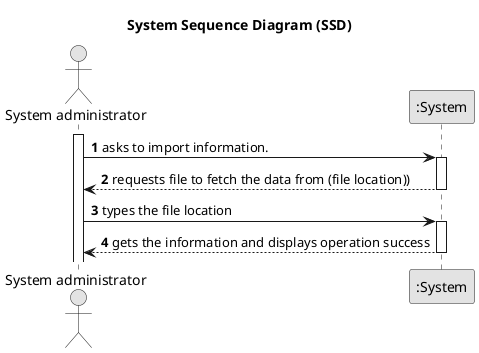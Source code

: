 @startuml
skinparam monochrome true
skinparam packageStyle rectangle
skinparam shadowing false

title System Sequence Diagram (SSD)

autonumber

actor "System administrator" as Employee
participant ":System" as System

activate Employee

        Employee -> System : asks to import information.
    activate System

        System --> Employee : requests file to fetch the data from (file location))
    deactivate System

        Employee -> System : types the file location
    activate System

        System --> Employee: gets the information and displays operation success
    deactivate System

@enduml